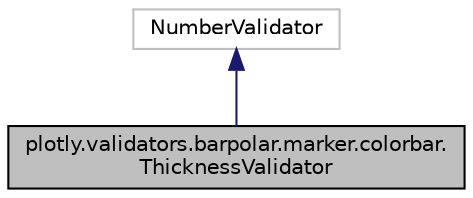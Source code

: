 digraph "plotly.validators.barpolar.marker.colorbar.ThicknessValidator"
{
 // LATEX_PDF_SIZE
  edge [fontname="Helvetica",fontsize="10",labelfontname="Helvetica",labelfontsize="10"];
  node [fontname="Helvetica",fontsize="10",shape=record];
  Node1 [label="plotly.validators.barpolar.marker.colorbar.\lThicknessValidator",height=0.2,width=0.4,color="black", fillcolor="grey75", style="filled", fontcolor="black",tooltip=" "];
  Node2 -> Node1 [dir="back",color="midnightblue",fontsize="10",style="solid",fontname="Helvetica"];
  Node2 [label="NumberValidator",height=0.2,width=0.4,color="grey75", fillcolor="white", style="filled",tooltip=" "];
}
